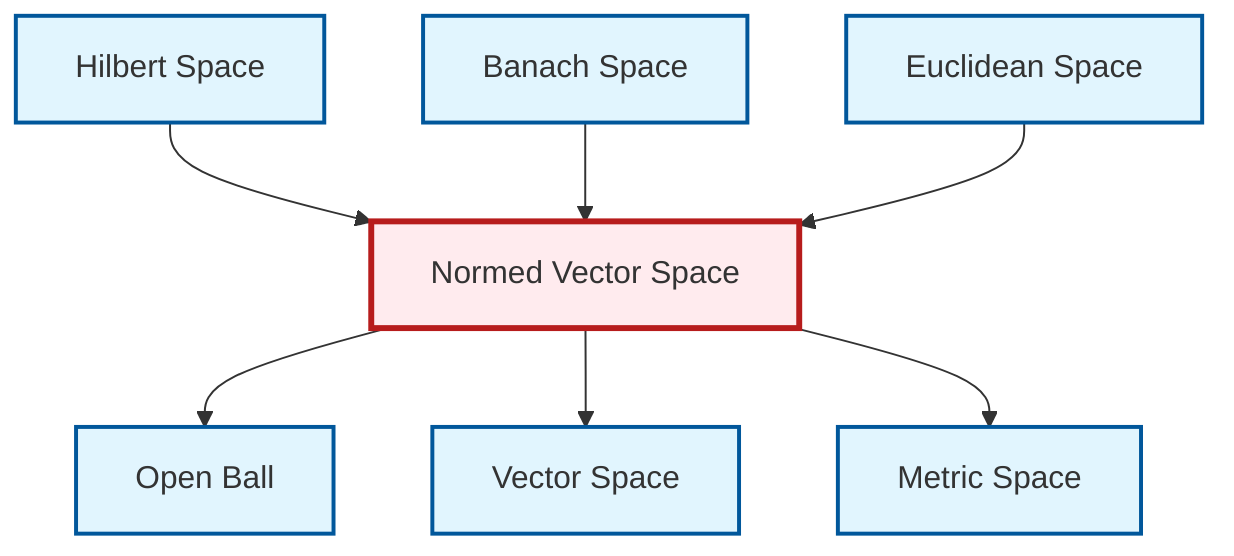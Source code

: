 graph TD
    classDef definition fill:#e1f5fe,stroke:#01579b,stroke-width:2px
    classDef theorem fill:#f3e5f5,stroke:#4a148c,stroke-width:2px
    classDef axiom fill:#fff3e0,stroke:#e65100,stroke-width:2px
    classDef example fill:#e8f5e9,stroke:#1b5e20,stroke-width:2px
    classDef current fill:#ffebee,stroke:#b71c1c,stroke-width:3px
    def-metric-space["Metric Space"]:::definition
    def-hilbert-space["Hilbert Space"]:::definition
    def-banach-space["Banach Space"]:::definition
    def-open-ball["Open Ball"]:::definition
    def-vector-space["Vector Space"]:::definition
    def-euclidean-space["Euclidean Space"]:::definition
    def-normed-vector-space["Normed Vector Space"]:::definition
    def-hilbert-space --> def-normed-vector-space
    def-banach-space --> def-normed-vector-space
    def-normed-vector-space --> def-open-ball
    def-normed-vector-space --> def-vector-space
    def-euclidean-space --> def-normed-vector-space
    def-normed-vector-space --> def-metric-space
    class def-normed-vector-space current